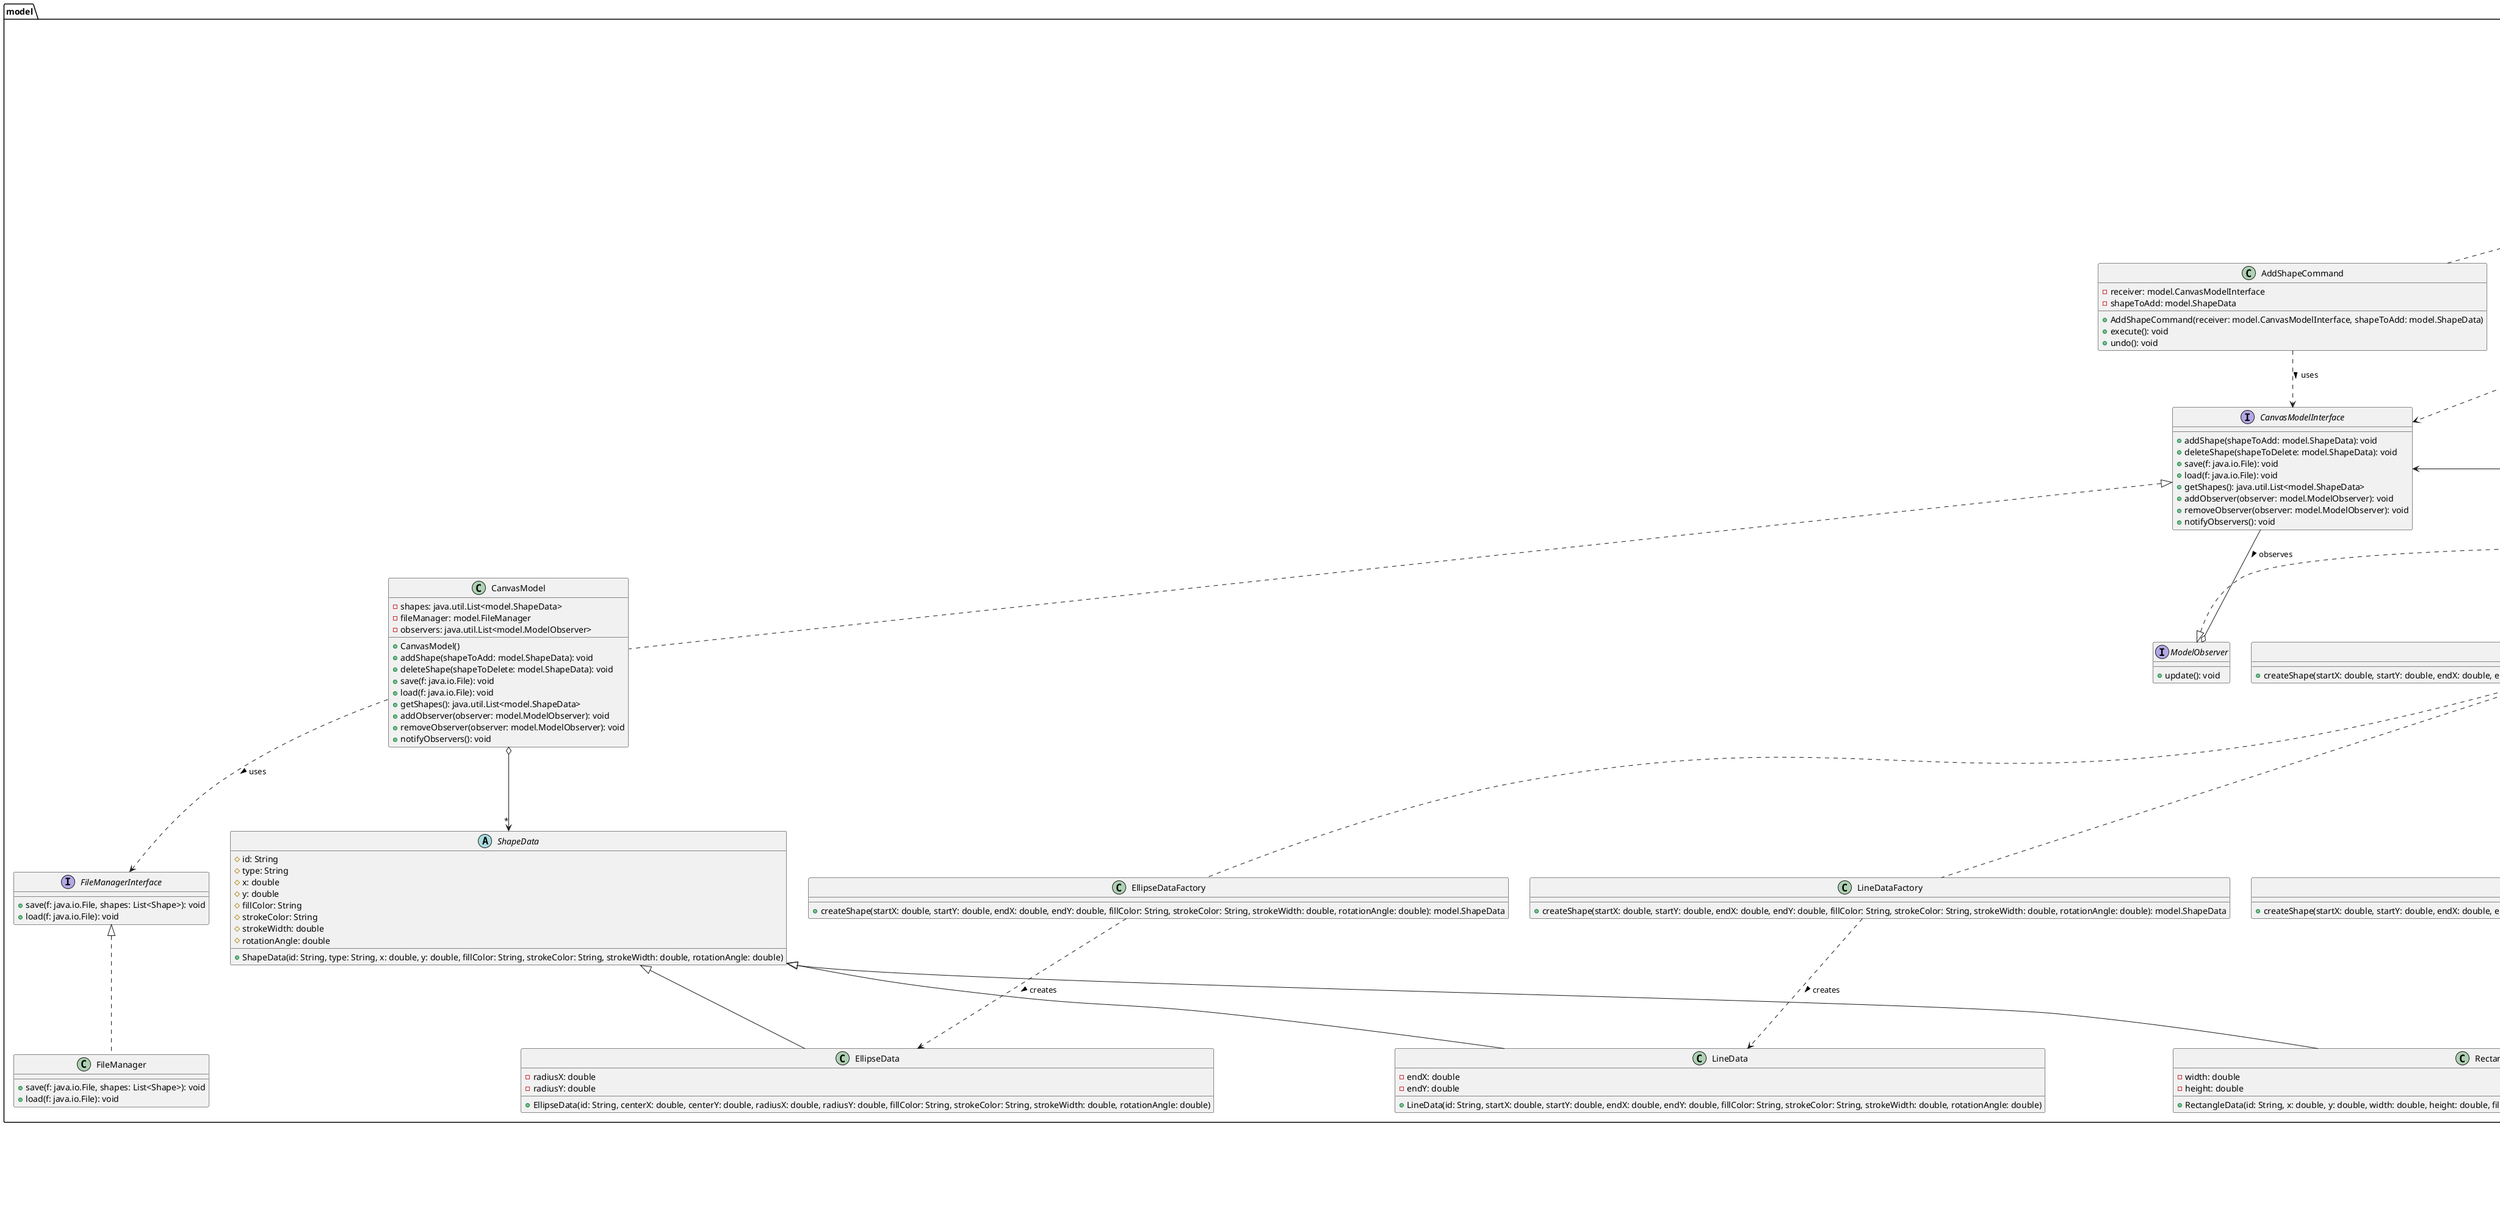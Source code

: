 @startuml

class controller.Controller implements model.ModelObserver {
  - canvasModel: model.CanvasModelInterface
  - canvasView: view.CanvasViewInterface
  - commandManager: model.CommandManager

  + Controller(canvasModel: model.CanvasModelInterface, canvasView: view.CanvasViewInterface, commandManager: model.CommandManager)
  + setOnMousePressed(event: MouseEvent): void
  + setOnMouseReleased(event: MouseEvent): void
  + update(): void
}

interface view.CanvasViewInterface {
  + paint(shape: javafx.scene.shape.Shape): void
  + delete(shape: javafx.scene.shape.Shape): void
  + clear(): void
  + redrawAll(shapes: java.util.List<javafx.scene.shape.Shape>): void
}

class view.CanvasView implements view.CanvasViewInterface {
  - canvas: javafx.scene.layout.Pane
  + paint(shape: javafx.scene.shape.Shape): void
  + delete(shape: javafx.scene.shape.Shape): void
  + clear(): void
  + redrawAll(shapes: java.util.List<javafx.scene.shape.Shape>): void
}

abstract class view.javafx.scene.shape.Shape {
  + setFill(paint: javafx.scene.paint.Paint): void
  + setStroke(paint: javafx.scene.paint.Paint): void
  + setStrokeWidth(width: double): void
}

class view.javafx.scene.shape.Rectangle extends view.javafx.scene.shape.Shape {
  - x: double
  - y: double
  - width: double
  - height: double
  + Rectangle()
  + getX(): double
  + getY(): double
  + getWidth(): double
  + getHeight(): double
}

class view.javafx.scene.shape.Ellipse extends view.javafx.scene.shape.Shape {
  - centerX: double
  - centerY: double
  - radiusX: double
  - radiusY: double
  + Ellipse()
  + getCenterX(): double
  + getCenterY(): double
  + getRadiusX(): double
  + getRadiusY(): double
}

class view.javafx.scene.shape.Line extends view.javafx.scene.shape.Shape {
  - startX: double
  - startY: double
  - endX: double
  - endY: double
  + Line()
  + getStartX(): double
  + getStartY(): double
  + getEndX(): double
  + getEndY(): double
}

class view.javafx.scene.layout.Pane {
  + getChildren(): javafx.collections.ObservableList<javafx.scene.Node>
}

interface model.ModelObserver {
  + update(): void
}

interface model.CanvasModelInterface {
  + addShape(shapeToAdd: model.ShapeData): void
  + deleteShape(shapeToDelete: model.ShapeData): void
  + save(f: java.io.File): void
  + load(f: java.io.File): void
  + getShapes(): java.util.List<model.ShapeData>
  + addObserver(observer: model.ModelObserver): void
  + removeObserver(observer: model.ModelObserver): void
  + notifyObservers(): void
}

class model.CanvasModel implements model.CanvasModelInterface {
  - shapes: java.util.List<model.ShapeData>
  - fileManager: model.FileManager
  - observers: java.util.List<model.ModelObserver>

  + CanvasModel()
  + addShape(shapeToAdd: model.ShapeData): void
  + deleteShape(shapeToDelete: model.ShapeData): void
  + save(f: java.io.File): void
  + load(f: java.io.File): void
  + getShapes(): java.util.List<model.ShapeData>
  + addObserver(observer: model.ModelObserver): void
  + removeObserver(observer: model.ModelObserver): void
  + notifyObservers(): void
}

interface model.FileManagerInterface{
 +save(f: java.io.File, shapes: List<Shape>): void
 +load(f: java.io.File): void

}

class model.FileManager implements model.FileManagerInterface{
 +save(f: java.io.File, shapes: List<Shape>): void
 +load(f: java.io.File): void
}

abstract class model.ShapeData {
  # id: String
  # type: String
  # x: double
  # y: double
  # fillColor: String
  # strokeColor: String
  # strokeWidth: double
  # rotationAngle: double

  + ShapeData(id: String, type: String, x: double, y: double, fillColor: String, strokeColor: String, strokeWidth: double, rotationAngle: double)
}

class model.LineData extends model.ShapeData {
  - endX: double
  - endY: double
  + LineData(id: String, startX: double, startY: double, endX: double, endY: double, fillColor: String, strokeColor: String, strokeWidth: double, rotationAngle: double)
}

class model.RectangleData extends model.ShapeData {
  - width: double
  - height: double
  + RectangleData(id: String, x: double, y: double, width: double, height: double, fillColor: String, strokeColor: String, strokeWidth: double, rotationAngle: double)
}

class model.EllipseData extends model.ShapeData {
  - radiusX: double
  - radiusY: double
  + EllipseData(id: String, centerX: double, centerY: double, radiusX: double, radiusY: double, fillColor: String, strokeColor: String, strokeWidth: double, rotationAngle: double)
}

interface model.ShapeDataFactory{
	+createShape(startX: double, startY: double, endX: double, endY: double, fillColor: String, strokeColor: String, strokeWidth: double, rotationAngle: double): model.ShapeData
}

class model.RectangleDataFactory implements model.ShapeDataFactory{
	+createShape(startX: double, startY: double, endX: double, endY: double, fillColor: String, strokeColor: String, strokeWidth: double, rotationAngle: double): model.ShapeData
}

class model.LineDataFactory implements model.ShapeDataFactory{
	+createShape(startX: double, startY: double, endX: double, endY: double, fillColor: String, strokeColor: String, strokeWidth: double, rotationAngle: double): model.ShapeData
}

class model.EllipseDataFactory implements model.ShapeDataFactory{
	+createShape(startX: double, startY: double, endX: double, endY: double, fillColor: String, strokeColor: String, strokeWidth: double, rotationAngle: double): model.ShapeData
}

class model.CommandManager{
  -undoStack: java.util.Stack<model.Command>
  -redoStack: java.util.Stack<model.Command>

  + executeCommand (command: model.Command): void
  + undo(): void
  + redo(): void
}

interface model.Command{
  + execute(): void
  + undo(): void
}

class model.AddShapeCommand implements model.Command{
  - receiver: model.CanvasModelInterface
  - shapeToAdd: model.ShapeData

  + AddShapeCommand(receiver: model.CanvasModelInterface, shapeToAdd: model.ShapeData)
  + execute(): void
  + undo(): void
}

class model.DeleteShapeCommand implements model.Command{
  - receiver: model.CanvasModelInterface
  - shapeToDelete: model.ShapeData

  + DeleteShapeCommand(receiver: model.CanvasModelInterface, shapeToDelete: model.ShapeData)
  + execute(): void
  + undo(): void
}

controller.Controller o-> model.CanvasModelInterface
controller.Controller o-> view.CanvasViewInterface
model.CanvasModelInterface --o model.ModelObserver : observes >

view.CanvasView ..> view.javafx.scene.layout.Pane : uses >
view.CanvasView ..> view.javafx.scene.shape.Shape
model.CanvasModel o--> "*" model.ShapeData
model.CanvasModel ..> model.FileManagerInterface : uses >

model.LineDataFactory ..> model.LineData: creates >
model.RectangleDataFactory ..> model.RectangleData: creates >
model.EllipseDataFactory ..> model.EllipseData: creates >

model.AddShapeCommand ..> model.CanvasModelInterface : uses >
model.DeleteShapeCommand ..> model.CanvasModelInterface : uses >
controller.Controller --> model.CommandManager : uses >
model.CommandManager o--> "*" model.Command : manage

@enduml
